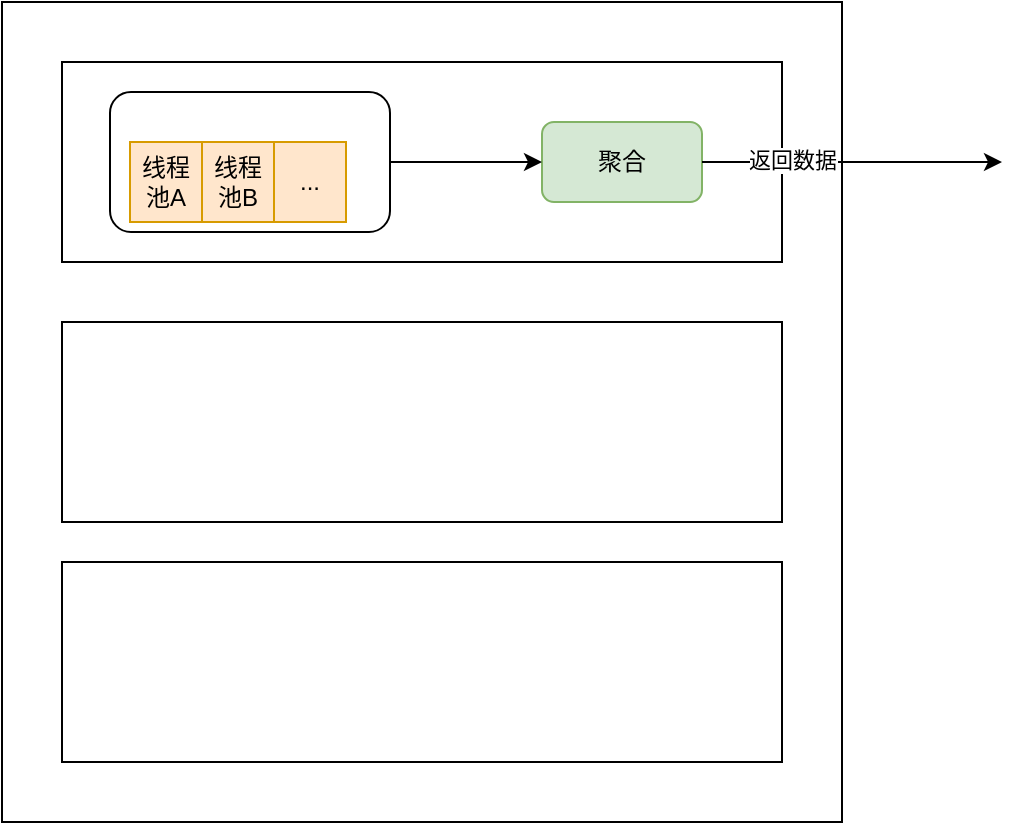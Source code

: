 <mxfile version="21.2.0" type="github">
  <diagram name="第 1 页" id="zFAkAX6551yUN1Mrkn4O">
    <mxGraphModel dx="1562" dy="869" grid="1" gridSize="10" guides="1" tooltips="1" connect="1" arrows="1" fold="1" page="1" pageScale="1" pageWidth="827" pageHeight="1169" math="0" shadow="0">
      <root>
        <mxCell id="0" />
        <mxCell id="1" parent="0" />
        <mxCell id="VOBPGtq8PVNcJ2LL0hZS-1" value="" style="rounded=0;whiteSpace=wrap;html=1;" vertex="1" parent="1">
          <mxGeometry x="220" y="210" width="420" height="410" as="geometry" />
        </mxCell>
        <mxCell id="VOBPGtq8PVNcJ2LL0hZS-2" value="" style="rounded=0;whiteSpace=wrap;html=1;" vertex="1" parent="1">
          <mxGeometry x="250" y="240" width="360" height="100" as="geometry" />
        </mxCell>
        <mxCell id="VOBPGtq8PVNcJ2LL0hZS-3" value="" style="rounded=0;whiteSpace=wrap;html=1;" vertex="1" parent="1">
          <mxGeometry x="250" y="370" width="360" height="100" as="geometry" />
        </mxCell>
        <mxCell id="VOBPGtq8PVNcJ2LL0hZS-4" value="" style="rounded=0;whiteSpace=wrap;html=1;" vertex="1" parent="1">
          <mxGeometry x="250" y="490" width="360" height="100" as="geometry" />
        </mxCell>
        <mxCell id="VOBPGtq8PVNcJ2LL0hZS-5" value="" style="rounded=1;whiteSpace=wrap;html=1;" vertex="1" parent="1">
          <mxGeometry x="274" y="255" width="140" height="70" as="geometry" />
        </mxCell>
        <mxCell id="VOBPGtq8PVNcJ2LL0hZS-6" value="聚合" style="rounded=1;whiteSpace=wrap;html=1;fillColor=#d5e8d4;strokeColor=#82b366;" vertex="1" parent="1">
          <mxGeometry x="490" y="270" width="80" height="40" as="geometry" />
        </mxCell>
        <mxCell id="VOBPGtq8PVNcJ2LL0hZS-11" value="" style="group;fillColor=#ffe6cc;strokeColor=#d79b00;" vertex="1" connectable="0" parent="1">
          <mxGeometry x="284" y="280" width="108" height="40" as="geometry" />
        </mxCell>
        <mxCell id="VOBPGtq8PVNcJ2LL0hZS-12" value="" style="group;fillColor=#ffe6cc;strokeColor=#d79b00;" vertex="1" connectable="0" parent="VOBPGtq8PVNcJ2LL0hZS-11">
          <mxGeometry width="108" height="40" as="geometry" />
        </mxCell>
        <mxCell id="VOBPGtq8PVNcJ2LL0hZS-8" value="线程池A" style="rounded=0;whiteSpace=wrap;html=1;fillColor=#ffe6cc;strokeColor=#d79b00;" vertex="1" parent="VOBPGtq8PVNcJ2LL0hZS-12">
          <mxGeometry width="36" height="40" as="geometry" />
        </mxCell>
        <mxCell id="VOBPGtq8PVNcJ2LL0hZS-9" value="线程池B" style="rounded=0;whiteSpace=wrap;html=1;fillColor=#ffe6cc;strokeColor=#d79b00;" vertex="1" parent="VOBPGtq8PVNcJ2LL0hZS-12">
          <mxGeometry x="36" width="36" height="40" as="geometry" />
        </mxCell>
        <mxCell id="VOBPGtq8PVNcJ2LL0hZS-10" value="..." style="rounded=0;whiteSpace=wrap;html=1;fillColor=#ffe6cc;strokeColor=#d79b00;" vertex="1" parent="VOBPGtq8PVNcJ2LL0hZS-12">
          <mxGeometry x="72" width="36" height="40" as="geometry" />
        </mxCell>
        <mxCell id="VOBPGtq8PVNcJ2LL0hZS-13" value="" style="endArrow=classic;html=1;rounded=0;exitX=1;exitY=0.5;exitDx=0;exitDy=0;" edge="1" parent="1" source="VOBPGtq8PVNcJ2LL0hZS-6">
          <mxGeometry width="50" height="50" relative="1" as="geometry">
            <mxPoint x="670" y="300" as="sourcePoint" />
            <mxPoint x="720" y="290" as="targetPoint" />
          </mxGeometry>
        </mxCell>
        <mxCell id="VOBPGtq8PVNcJ2LL0hZS-14" value="返回数据" style="edgeLabel;html=1;align=center;verticalAlign=middle;resizable=0;points=[];" vertex="1" connectable="0" parent="VOBPGtq8PVNcJ2LL0hZS-13">
          <mxGeometry x="-0.403" y="1" relative="1" as="geometry">
            <mxPoint as="offset" />
          </mxGeometry>
        </mxCell>
        <mxCell id="VOBPGtq8PVNcJ2LL0hZS-15" value="" style="endArrow=classic;html=1;rounded=0;exitX=1;exitY=0.5;exitDx=0;exitDy=0;" edge="1" parent="1" source="VOBPGtq8PVNcJ2LL0hZS-5">
          <mxGeometry width="50" height="50" relative="1" as="geometry">
            <mxPoint x="420" y="289.5" as="sourcePoint" />
            <mxPoint x="490" y="290" as="targetPoint" />
          </mxGeometry>
        </mxCell>
      </root>
    </mxGraphModel>
  </diagram>
</mxfile>
